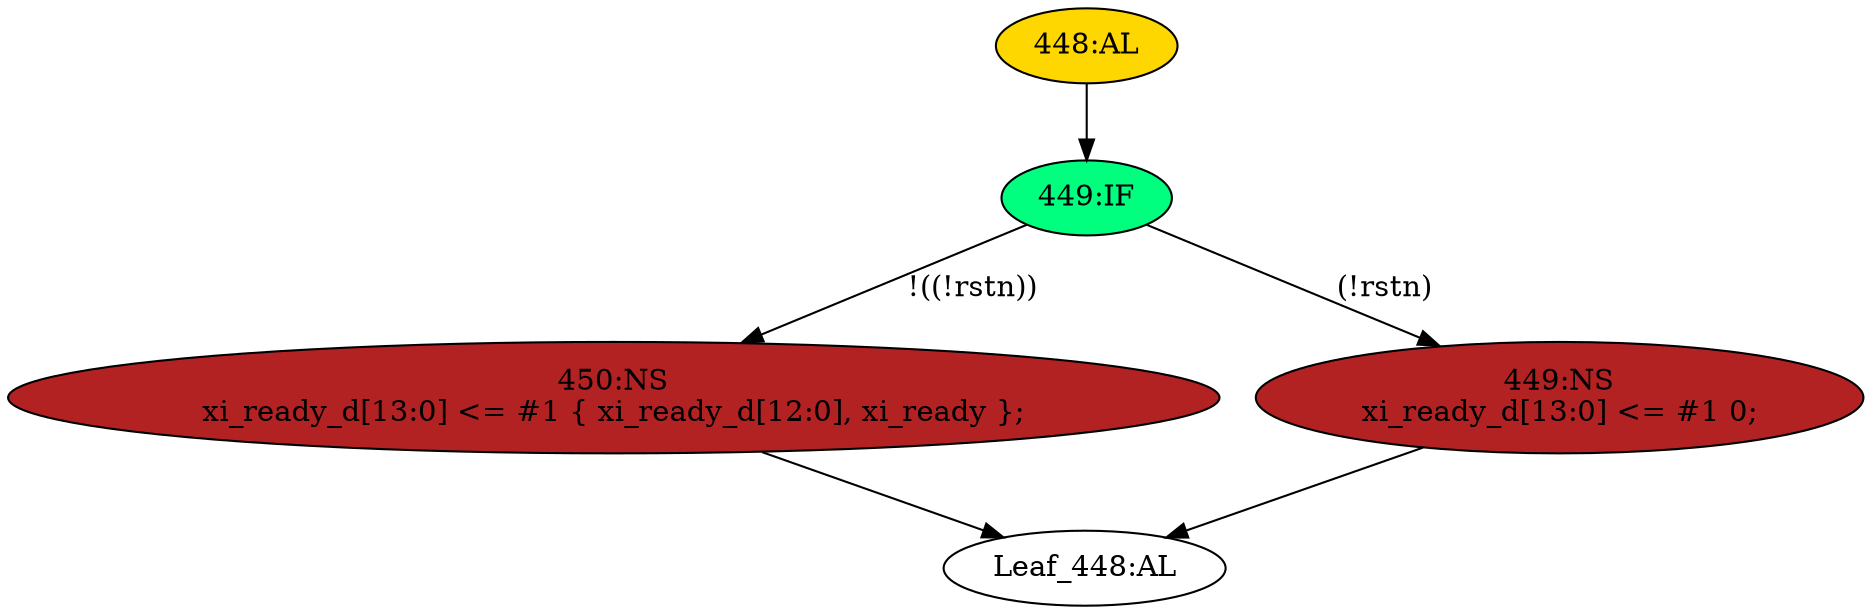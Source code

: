 strict digraph "" {
	node [label="\N"];
	"450:NS"	 [ast="<pyverilog.vparser.ast.NonblockingSubstitution object at 0x7f9d7db95c50>",
		fillcolor=firebrick,
		label="450:NS
xi_ready_d[13:0] <= #1 { xi_ready_d[12:0], xi_ready };",
		statements="[<pyverilog.vparser.ast.NonblockingSubstitution object at 0x7f9d7db95c50>]",
		style=filled,
		typ=NonblockingSubstitution];
	"Leaf_448:AL"	 [def_var="['xi_ready_d']",
		label="Leaf_448:AL"];
	"450:NS" -> "Leaf_448:AL"	 [cond="[]",
		lineno=None];
	"449:NS"	 [ast="<pyverilog.vparser.ast.NonblockingSubstitution object at 0x7f9d7db76410>",
		fillcolor=firebrick,
		label="449:NS
xi_ready_d[13:0] <= #1 0;",
		statements="[<pyverilog.vparser.ast.NonblockingSubstitution object at 0x7f9d7db76410>]",
		style=filled,
		typ=NonblockingSubstitution];
	"449:NS" -> "Leaf_448:AL"	 [cond="[]",
		lineno=None];
	"449:IF"	 [ast="<pyverilog.vparser.ast.IfStatement object at 0x7f9d7db76690>",
		fillcolor=springgreen,
		label="449:IF",
		statements="[]",
		style=filled,
		typ=IfStatement];
	"449:IF" -> "450:NS"	 [cond="['rstn']",
		label="!((!rstn))",
		lineno=449];
	"449:IF" -> "449:NS"	 [cond="['rstn']",
		label="(!rstn)",
		lineno=449];
	"448:AL"	 [ast="<pyverilog.vparser.ast.Always object at 0x7f9d7db767d0>",
		clk_sens=False,
		fillcolor=gold,
		label="448:AL",
		sens="['sclk', 'rstn']",
		statements="[]",
		style=filled,
		typ=Always,
		use_var="['xi_ready', 'xi_ready_d', 'rstn']"];
	"448:AL" -> "449:IF"	 [cond="[]",
		lineno=None];
}
